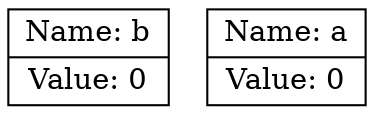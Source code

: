 digraph SymbolTable {
  node [shape=record];
  sym0 [label="{<f0> Name: b | <f1> Value: 0}"];
  sym1 [label="{<f0> Name: a | <f1> Value: 0}"];
}
